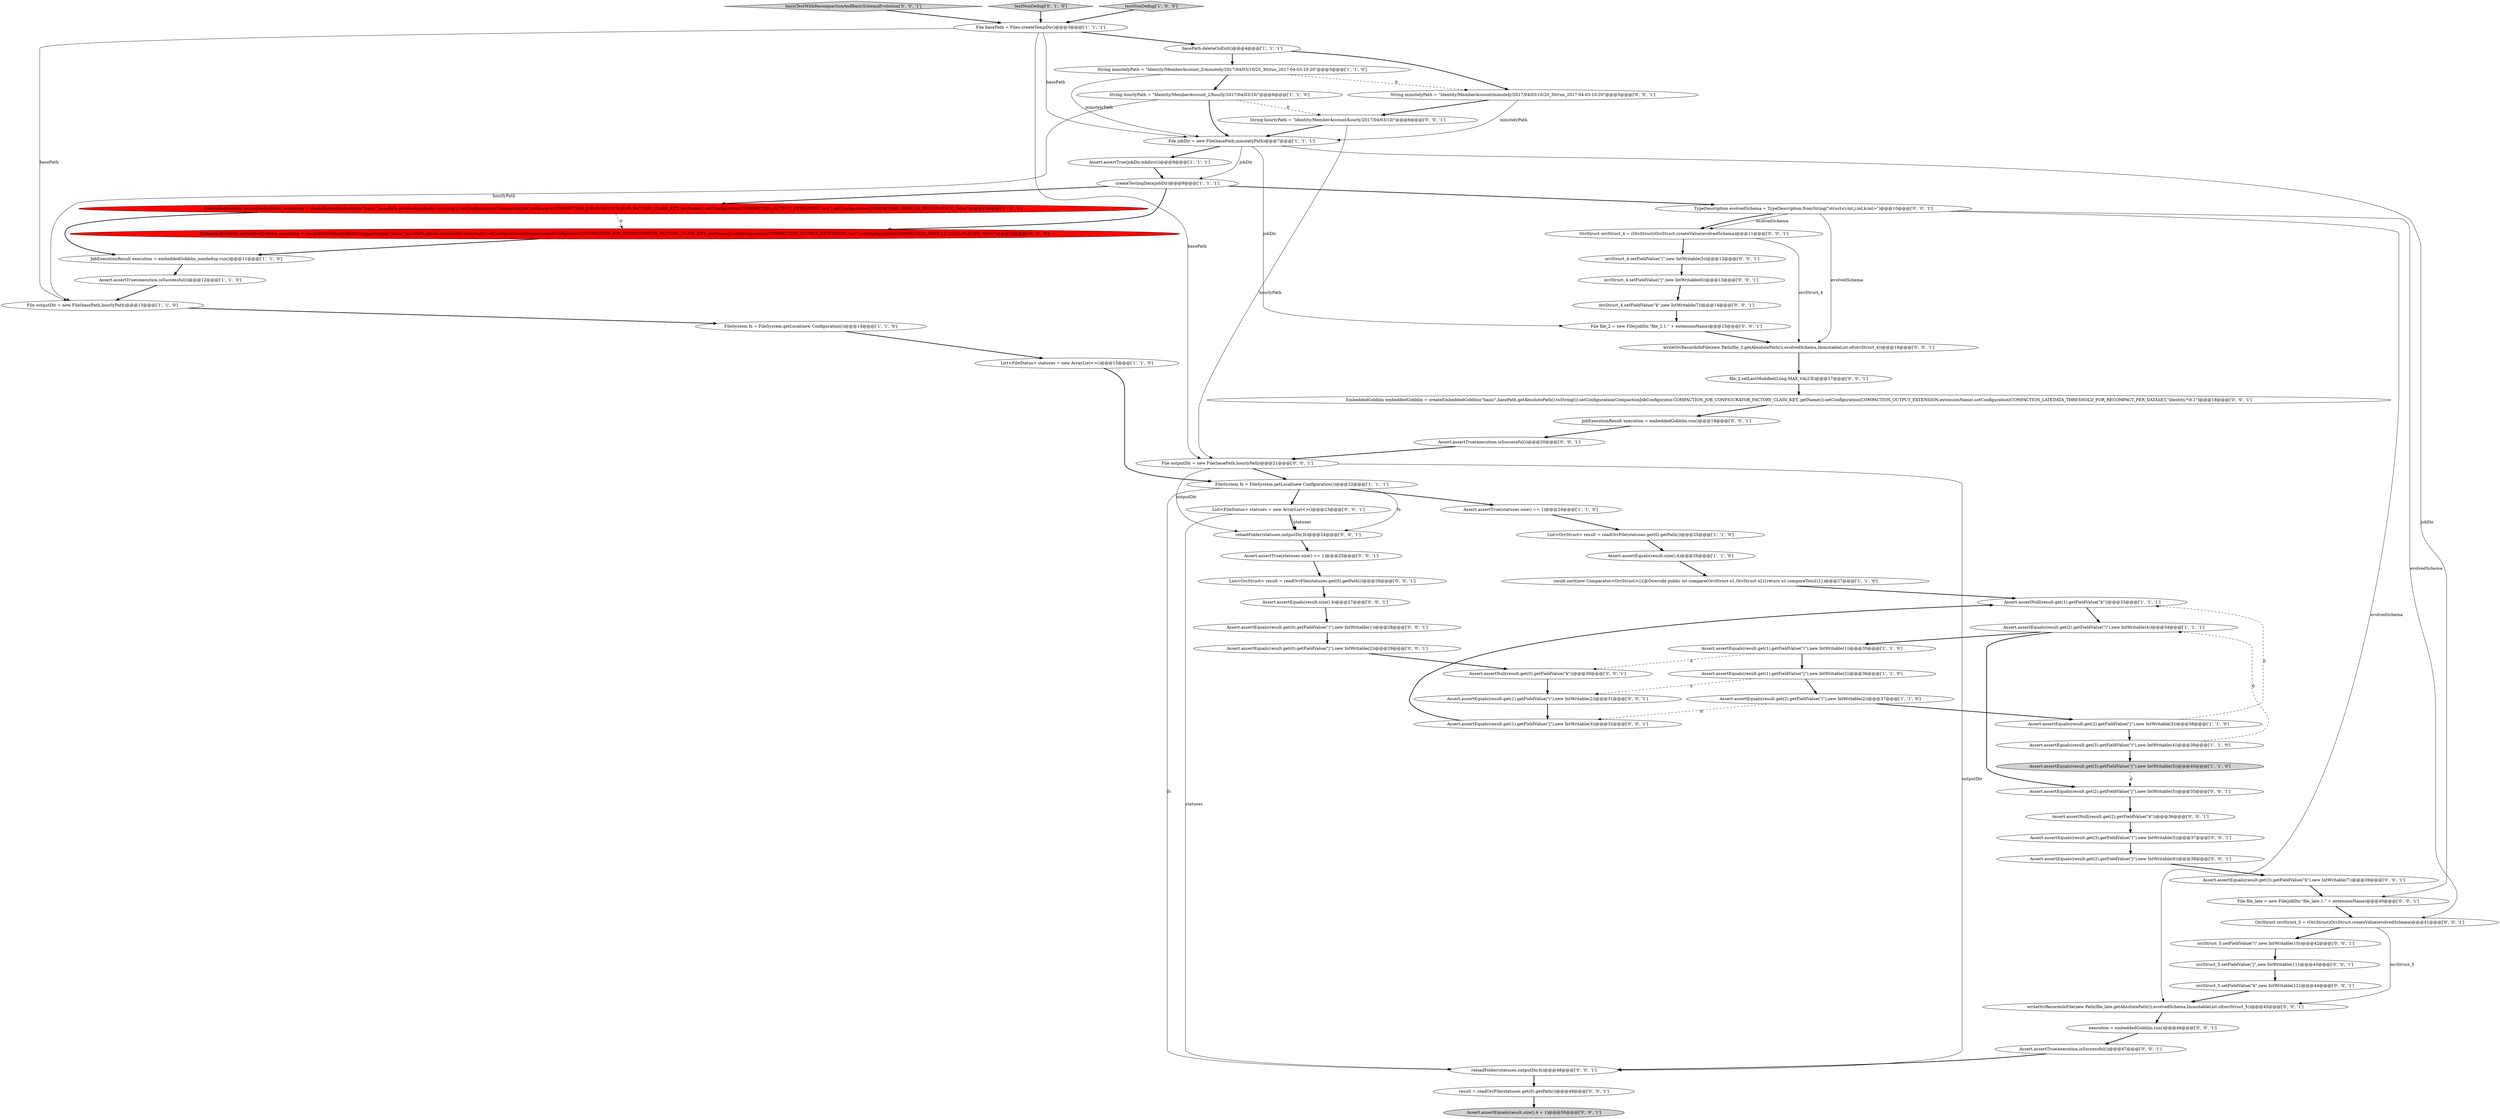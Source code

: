 digraph {
57 [style = filled, label = "String hourlyPath = \"Identity/MemberAccount/hourly/2017/04/03/10/\"@@@6@@@['0', '0', '1']", fillcolor = white, shape = ellipse image = "AAA0AAABBB3BBB"];
7 [style = filled, label = "Assert.assertEquals(result.get(2).getFieldValue(\"i\"),new IntWritable(2))@@@37@@@['1', '1', '0']", fillcolor = white, shape = ellipse image = "AAA0AAABBB1BBB"];
19 [style = filled, label = "File jobDir = new File(basePath,minutelyPath)@@@7@@@['1', '1', '1']", fillcolor = white, shape = ellipse image = "AAA0AAABBB1BBB"];
67 [style = filled, label = "String minutelyPath = \"Identity/MemberAccount/minutely/2017/04/03/10/20_30/run_2017-04-03-10-20\"@@@5@@@['0', '0', '1']", fillcolor = white, shape = ellipse image = "AAA0AAABBB3BBB"];
27 [style = filled, label = "EmbeddedGobblin embeddedGobblin_nondedup = createEmbeddedGobblinCompactionJob(\"basic\",basePath.getAbsolutePath().toString()).setConfiguration(CompactionJobConfigurator.COMPACTION_JOB_CONFIGURATOR_FACTORY_CLASS_KEY,.getName()).setConfiguration(COMPACTION_OUTPUT_EXTENSION,\"orc\").setConfiguration(COMPACTION_SHOULD_DEDUPLICATE,\"false\")@@@10@@@['0', '1', '0']", fillcolor = red, shape = ellipse image = "AAA1AAABBB2BBB"];
36 [style = filled, label = "Assert.assertNull(result.get(2).getFieldValue(\"k\"))@@@36@@@['0', '0', '1']", fillcolor = white, shape = ellipse image = "AAA0AAABBB3BBB"];
47 [style = filled, label = "file_2.setLastModified(Long.MAX_VALUE)@@@17@@@['0', '0', '1']", fillcolor = white, shape = ellipse image = "AAA0AAABBB3BBB"];
15 [style = filled, label = "createTestingData(jobDir)@@@9@@@['1', '1', '1']", fillcolor = white, shape = ellipse image = "AAA0AAABBB1BBB"];
23 [style = filled, label = "List<OrcStruct> result = readOrcFile(statuses.get(0).getPath())@@@25@@@['1', '1', '0']", fillcolor = white, shape = ellipse image = "AAA0AAABBB1BBB"];
39 [style = filled, label = "JobExecutionResult execution = embeddedGobblin.run()@@@19@@@['0', '0', '1']", fillcolor = white, shape = ellipse image = "AAA0AAABBB3BBB"];
14 [style = filled, label = "Assert.assertEquals(result.get(1).getFieldValue(\"i\"),new IntWritable(1))@@@35@@@['1', '1', '0']", fillcolor = white, shape = ellipse image = "AAA0AAABBB1BBB"];
42 [style = filled, label = "writeOrcRecordsInFile(new Path(file_2.getAbsolutePath()),evolvedSchema,ImmutableList.of(orcStruct_4))@@@16@@@['0', '0', '1']", fillcolor = white, shape = ellipse image = "AAA0AAABBB3BBB"];
34 [style = filled, label = "orcStruct_4.setFieldValue(\"k\",new IntWritable(7))@@@14@@@['0', '0', '1']", fillcolor = white, shape = ellipse image = "AAA0AAABBB3BBB"];
40 [style = filled, label = "EmbeddedGobblin embeddedGobblin = createEmbeddedGobblin(\"basic\",basePath.getAbsolutePath().toString()).setConfiguration(CompactionJobConfigurator.COMPACTION_JOB_CONFIGURATOR_FACTORY_CLASS_KEY,.getName()).setConfiguration(COMPACTION_OUTPUT_EXTENSION,extensionName).setConfiguration(COMPACTION_LATEDATA_THRESHOLD_FOR_RECOMPACT_PER_DATASET,\"Identity.*:0.1\")@@@18@@@['0', '0', '1']", fillcolor = white, shape = ellipse image = "AAA0AAABBB3BBB"];
54 [style = filled, label = "Assert.assertEquals(result.get(3).getFieldValue(\"i\"),new IntWritable(5))@@@37@@@['0', '0', '1']", fillcolor = white, shape = ellipse image = "AAA0AAABBB3BBB"];
11 [style = filled, label = "Assert.assertTrue(statuses.size() == 1)@@@24@@@['1', '1', '0']", fillcolor = white, shape = ellipse image = "AAA0AAABBB1BBB"];
63 [style = filled, label = "orcStruct_4.setFieldValue(\"i\",new IntWritable(5))@@@12@@@['0', '0', '1']", fillcolor = white, shape = ellipse image = "AAA0AAABBB3BBB"];
26 [style = filled, label = "Assert.assertEquals(result.get(3).getFieldValue(\"j\"),new IntWritable(5))@@@40@@@['1', '1', '0']", fillcolor = lightgray, shape = ellipse image = "AAA0AAABBB1BBB"];
48 [style = filled, label = "orcStruct_5.setFieldValue(\"i\",new IntWritable(10))@@@42@@@['0', '0', '1']", fillcolor = white, shape = ellipse image = "AAA0AAABBB3BBB"];
0 [style = filled, label = "Assert.assertTrue(jobDir.mkdirs())@@@8@@@['1', '1', '1']", fillcolor = white, shape = ellipse image = "AAA0AAABBB1BBB"];
59 [style = filled, label = "reloadFolder(statuses,outputDir,fs)@@@24@@@['0', '0', '1']", fillcolor = white, shape = ellipse image = "AAA0AAABBB3BBB"];
65 [style = filled, label = "writeOrcRecordsInFile(new Path(file_late.getAbsolutePath()),evolvedSchema,ImmutableList.of(orcStruct_5))@@@45@@@['0', '0', '1']", fillcolor = white, shape = ellipse image = "AAA0AAABBB3BBB"];
44 [style = filled, label = "execution = embeddedGobblin.run()@@@46@@@['0', '0', '1']", fillcolor = white, shape = ellipse image = "AAA0AAABBB3BBB"];
52 [style = filled, label = "Assert.assertEquals(result.get(0).getFieldValue(\"j\"),new IntWritable(2))@@@29@@@['0', '0', '1']", fillcolor = white, shape = ellipse image = "AAA0AAABBB3BBB"];
66 [style = filled, label = "Assert.assertTrue(execution.isSuccessful())@@@47@@@['0', '0', '1']", fillcolor = white, shape = ellipse image = "AAA0AAABBB3BBB"];
62 [style = filled, label = "orcStruct_5.setFieldValue(\"j\",new IntWritable(11))@@@43@@@['0', '0', '1']", fillcolor = white, shape = ellipse image = "AAA0AAABBB3BBB"];
31 [style = filled, label = "Assert.assertEquals(result.get(3).getFieldValue(\"k\"),new IntWritable(7))@@@39@@@['0', '0', '1']", fillcolor = white, shape = ellipse image = "AAA0AAABBB3BBB"];
55 [style = filled, label = "Assert.assertEquals(result.size(),4 + 1)@@@50@@@['0', '0', '1']", fillcolor = lightgray, shape = ellipse image = "AAA0AAABBB3BBB"];
12 [style = filled, label = "Assert.assertNull(result.get(1).getFieldValue(\"k\"))@@@33@@@['1', '1', '1']", fillcolor = white, shape = ellipse image = "AAA0AAABBB1BBB"];
37 [style = filled, label = "Assert.assertEquals(result.get(3).getFieldValue(\"j\"),new IntWritable(6))@@@38@@@['0', '0', '1']", fillcolor = white, shape = ellipse image = "AAA0AAABBB3BBB"];
58 [style = filled, label = "File outputDir = new File(basePath,hourlyPath)@@@21@@@['0', '0', '1']", fillcolor = white, shape = ellipse image = "AAA0AAABBB3BBB"];
69 [style = filled, label = "Assert.assertEquals(result.get(0).getFieldValue(\"i\"),new IntWritable(1))@@@28@@@['0', '0', '1']", fillcolor = white, shape = ellipse image = "AAA0AAABBB3BBB"];
51 [style = filled, label = "OrcStruct orcStruct_4 = (OrcStruct)OrcStruct.createValue(evolvedSchema)@@@11@@@['0', '0', '1']", fillcolor = white, shape = ellipse image = "AAA0AAABBB3BBB"];
21 [style = filled, label = "EmbeddedGobblin embeddedGobblin_nondedup = createEmbeddedGobblin(\"basic\",basePath.getAbsolutePath().toString()).setConfiguration(CompactionJobConfigurator.COMPACTION_JOB_CONFIGURATOR_FACTORY_CLASS_KEY,.getName()).setConfiguration(COMPACTION_OUTPUT_EXTENSION,\"orc\").setConfiguration(COMPACTION_SHOULD_DEDUPLICATE,\"false\")@@@10@@@['1', '0', '0']", fillcolor = red, shape = ellipse image = "AAA1AAABBB1BBB"];
35 [style = filled, label = "List<OrcStruct> result = readOrcFile(statuses.get(0).getPath())@@@26@@@['0', '0', '1']", fillcolor = white, shape = ellipse image = "AAA0AAABBB3BBB"];
6 [style = filled, label = "result.sort(new Comparator<OrcStruct>(){@Override public int compare(OrcStruct o1,OrcStruct o2){return o1.compareTo(o2)}})@@@27@@@['1', '1', '0']", fillcolor = white, shape = ellipse image = "AAA0AAABBB1BBB"];
1 [style = filled, label = "JobExecutionResult execution = embeddedGobblin_nondedup.run()@@@11@@@['1', '1', '0']", fillcolor = white, shape = ellipse image = "AAA0AAABBB1BBB"];
45 [style = filled, label = "basicTestWithRecompactionAndBasicSchemaEvolution['0', '0', '1']", fillcolor = lightgray, shape = diamond image = "AAA0AAABBB3BBB"];
28 [style = filled, label = "testNonDedup['0', '1', '0']", fillcolor = lightgray, shape = diamond image = "AAA0AAABBB2BBB"];
8 [style = filled, label = "Assert.assertEquals(result.get(1).getFieldValue(\"j\"),new IntWritable(2))@@@36@@@['1', '1', '0']", fillcolor = white, shape = ellipse image = "AAA0AAABBB1BBB"];
64 [style = filled, label = "orcStruct_5.setFieldValue(\"k\",new IntWritable(12))@@@44@@@['0', '0', '1']", fillcolor = white, shape = ellipse image = "AAA0AAABBB3BBB"];
10 [style = filled, label = "Assert.assertEquals(result.get(2).getFieldValue(\"i\"),new IntWritable(4))@@@34@@@['1', '1', '1']", fillcolor = white, shape = ellipse image = "AAA0AAABBB1BBB"];
68 [style = filled, label = "Assert.assertEquals(result.get(1).getFieldValue(\"j\"),new IntWritable(3))@@@32@@@['0', '0', '1']", fillcolor = white, shape = ellipse image = "AAA0AAABBB3BBB"];
60 [style = filled, label = "Assert.assertEquals(result.get(1).getFieldValue(\"i\"),new IntWritable(2))@@@31@@@['0', '0', '1']", fillcolor = white, shape = ellipse image = "AAA0AAABBB3BBB"];
17 [style = filled, label = "Assert.assertEquals(result.get(2).getFieldValue(\"j\"),new IntWritable(3))@@@38@@@['1', '1', '0']", fillcolor = white, shape = ellipse image = "AAA0AAABBB1BBB"];
61 [style = filled, label = "OrcStruct orcStruct_5 = (OrcStruct)OrcStruct.createValue(evolvedSchema)@@@41@@@['0', '0', '1']", fillcolor = white, shape = ellipse image = "AAA0AAABBB3BBB"];
43 [style = filled, label = "File file_late = new File(jobDir,\"file_late.1.\" + extensionName)@@@40@@@['0', '0', '1']", fillcolor = white, shape = ellipse image = "AAA0AAABBB3BBB"];
53 [style = filled, label = "Assert.assertNull(result.get(0).getFieldValue(\"k\"))@@@30@@@['0', '0', '1']", fillcolor = white, shape = ellipse image = "AAA0AAABBB3BBB"];
30 [style = filled, label = "Assert.assertEquals(result.size(),4)@@@27@@@['0', '0', '1']", fillcolor = white, shape = ellipse image = "AAA0AAABBB3BBB"];
33 [style = filled, label = "result = readOrcFile(statuses.get(0).getPath())@@@49@@@['0', '0', '1']", fillcolor = white, shape = ellipse image = "AAA0AAABBB3BBB"];
38 [style = filled, label = "orcStruct_4.setFieldValue(\"j\",new IntWritable(6))@@@13@@@['0', '0', '1']", fillcolor = white, shape = ellipse image = "AAA0AAABBB3BBB"];
16 [style = filled, label = "String hourlyPath = \"Identity/MemberAccount_2/hourly/2017/04/03/10/\"@@@6@@@['1', '1', '0']", fillcolor = white, shape = ellipse image = "AAA0AAABBB1BBB"];
9 [style = filled, label = "File basePath = Files.createTempDir()@@@3@@@['1', '1', '1']", fillcolor = white, shape = ellipse image = "AAA0AAABBB1BBB"];
3 [style = filled, label = "List<FileStatus> statuses = new ArrayList<>()@@@15@@@['1', '1', '0']", fillcolor = white, shape = ellipse image = "AAA0AAABBB1BBB"];
49 [style = filled, label = "Assert.assertEquals(result.get(2).getFieldValue(\"j\"),new IntWritable(5))@@@35@@@['0', '0', '1']", fillcolor = white, shape = ellipse image = "AAA0AAABBB3BBB"];
13 [style = filled, label = "FileSystem fs = FileSystem.getLocal(new Configuration())@@@22@@@['1', '1', '1']", fillcolor = white, shape = ellipse image = "AAA0AAABBB1BBB"];
5 [style = filled, label = "FileSystem fs = FileSystem.getLocal(new Configuration())@@@14@@@['1', '1', '0']", fillcolor = white, shape = ellipse image = "AAA0AAABBB1BBB"];
32 [style = filled, label = "File file_2 = new File(jobDir,\"file_2.1.\" + extensionName)@@@15@@@['0', '0', '1']", fillcolor = white, shape = ellipse image = "AAA0AAABBB3BBB"];
2 [style = filled, label = "testNonDedup['1', '0', '0']", fillcolor = lightgray, shape = diamond image = "AAA0AAABBB1BBB"];
24 [style = filled, label = "Assert.assertEquals(result.get(3).getFieldValue(\"i\"),new IntWritable(4))@@@39@@@['1', '1', '0']", fillcolor = white, shape = ellipse image = "AAA0AAABBB1BBB"];
50 [style = filled, label = "TypeDescription evolvedSchema = TypeDescription.fromString(\"struct<i:int,j:int,k:int>\")@@@10@@@['0', '0', '1']", fillcolor = white, shape = ellipse image = "AAA0AAABBB3BBB"];
29 [style = filled, label = "List<FileStatus> statuses = new ArrayList<>()@@@23@@@['0', '0', '1']", fillcolor = white, shape = ellipse image = "AAA0AAABBB3BBB"];
41 [style = filled, label = "Assert.assertTrue(execution.isSuccessful())@@@20@@@['0', '0', '1']", fillcolor = white, shape = ellipse image = "AAA0AAABBB3BBB"];
20 [style = filled, label = "Assert.assertEquals(result.size(),4)@@@26@@@['1', '1', '0']", fillcolor = white, shape = ellipse image = "AAA0AAABBB1BBB"];
56 [style = filled, label = "Assert.assertTrue(statuses.size() == 1)@@@25@@@['0', '0', '1']", fillcolor = white, shape = ellipse image = "AAA0AAABBB3BBB"];
25 [style = filled, label = "File outputDir = new File(basePath,hourlyPath)@@@13@@@['1', '1', '0']", fillcolor = white, shape = ellipse image = "AAA0AAABBB1BBB"];
46 [style = filled, label = "reloadFolder(statuses,outputDir,fs)@@@48@@@['0', '0', '1']", fillcolor = white, shape = ellipse image = "AAA0AAABBB3BBB"];
18 [style = filled, label = "Assert.assertTrue(execution.isSuccessful())@@@12@@@['1', '1', '0']", fillcolor = white, shape = ellipse image = "AAA0AAABBB1BBB"];
22 [style = filled, label = "basePath.deleteOnExit()@@@4@@@['1', '1', '1']", fillcolor = white, shape = ellipse image = "AAA0AAABBB1BBB"];
4 [style = filled, label = "String minutelyPath = \"Identity/MemberAccount_2/minutely/2017/04/03/10/20_30/run_2017-04-03-10-20\"@@@5@@@['1', '1', '0']", fillcolor = white, shape = ellipse image = "AAA0AAABBB1BBB"];
5->3 [style = bold, label=""];
29->59 [style = bold, label=""];
15->21 [style = bold, label=""];
61->65 [style = solid, label="orcStruct_5"];
28->9 [style = bold, label=""];
26->49 [style = dashed, label="0"];
13->46 [style = solid, label="fs"];
0->15 [style = bold, label=""];
22->4 [style = bold, label=""];
48->62 [style = bold, label=""];
12->10 [style = bold, label=""];
19->32 [style = solid, label="jobDir"];
37->31 [style = bold, label=""];
21->1 [style = bold, label=""];
54->37 [style = bold, label=""];
7->68 [style = dashed, label="0"];
22->67 [style = bold, label=""];
67->57 [style = bold, label=""];
60->68 [style = bold, label=""];
34->32 [style = bold, label=""];
63->38 [style = bold, label=""];
41->58 [style = bold, label=""];
53->60 [style = bold, label=""];
49->36 [style = bold, label=""];
4->16 [style = bold, label=""];
50->65 [style = solid, label="evolvedSchema"];
58->46 [style = solid, label="outputDir"];
9->25 [style = solid, label="basePath"];
66->46 [style = bold, label=""];
30->69 [style = bold, label=""];
10->14 [style = bold, label=""];
15->50 [style = bold, label=""];
24->10 [style = dashed, label="0"];
29->59 [style = solid, label="statuses"];
2->9 [style = bold, label=""];
50->42 [style = solid, label="evolvedSchema"];
68->12 [style = bold, label=""];
16->19 [style = bold, label=""];
13->11 [style = bold, label=""];
51->42 [style = solid, label="orcStruct_4"];
67->19 [style = solid, label="minutelyPath"];
61->48 [style = bold, label=""];
8->60 [style = dashed, label="0"];
57->58 [style = solid, label="hourlyPath"];
46->33 [style = bold, label=""];
16->57 [style = dashed, label="0"];
18->25 [style = bold, label=""];
39->41 [style = bold, label=""];
14->8 [style = bold, label=""];
59->56 [style = bold, label=""];
32->42 [style = bold, label=""];
10->49 [style = bold, label=""];
44->66 [style = bold, label=""];
51->63 [style = bold, label=""];
9->22 [style = bold, label=""];
13->59 [style = solid, label="fs"];
23->20 [style = bold, label=""];
7->17 [style = bold, label=""];
19->15 [style = solid, label="jobDir"];
21->27 [style = dashed, label="0"];
47->40 [style = bold, label=""];
33->55 [style = bold, label=""];
58->59 [style = solid, label="outputDir"];
4->67 [style = dashed, label="0"];
57->19 [style = bold, label=""];
42->47 [style = bold, label=""];
19->0 [style = bold, label=""];
56->35 [style = bold, label=""];
9->58 [style = solid, label="basePath"];
43->61 [style = bold, label=""];
24->26 [style = bold, label=""];
50->61 [style = solid, label="evolvedSchema"];
40->39 [style = bold, label=""];
64->65 [style = bold, label=""];
65->44 [style = bold, label=""];
38->34 [style = bold, label=""];
31->43 [style = bold, label=""];
25->5 [style = bold, label=""];
35->30 [style = bold, label=""];
45->9 [style = bold, label=""];
50->51 [style = solid, label="evolvedSchema"];
29->46 [style = solid, label="statuses"];
58->13 [style = bold, label=""];
6->12 [style = bold, label=""];
27->1 [style = bold, label=""];
14->53 [style = dashed, label="0"];
52->53 [style = bold, label=""];
9->19 [style = solid, label="basePath"];
1->18 [style = bold, label=""];
20->6 [style = bold, label=""];
62->64 [style = bold, label=""];
8->7 [style = bold, label=""];
13->29 [style = bold, label=""];
17->24 [style = bold, label=""];
50->51 [style = bold, label=""];
3->13 [style = bold, label=""];
36->54 [style = bold, label=""];
17->12 [style = dashed, label="0"];
69->52 [style = bold, label=""];
19->43 [style = solid, label="jobDir"];
15->27 [style = bold, label=""];
11->23 [style = bold, label=""];
4->19 [style = solid, label="minutelyPath"];
16->25 [style = solid, label="hourlyPath"];
}
